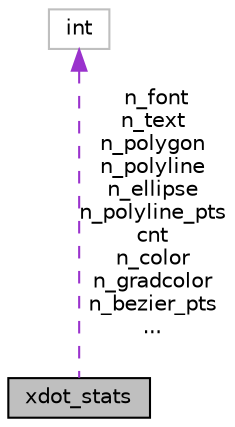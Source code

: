digraph "xdot_stats"
{
  bgcolor="transparent";
  edge [fontname="Helvetica",fontsize="10",labelfontname="Helvetica",labelfontsize="10"];
  node [fontname="Helvetica",fontsize="10",shape=record];
  Node1 [label="xdot_stats",height=0.2,width=0.4,color="black", fillcolor="grey75", style="filled", fontcolor="black"];
  Node2 -> Node1 [dir="back",color="darkorchid3",fontsize="10",style="dashed",label=" n_font\nn_text\nn_polygon\nn_polyline\nn_ellipse\nn_polyline_pts\ncnt\nn_color\nn_gradcolor\nn_bezier_pts\n..." ,fontname="Helvetica"];
  Node2 [label="int",height=0.2,width=0.4,color="grey75"];
}
